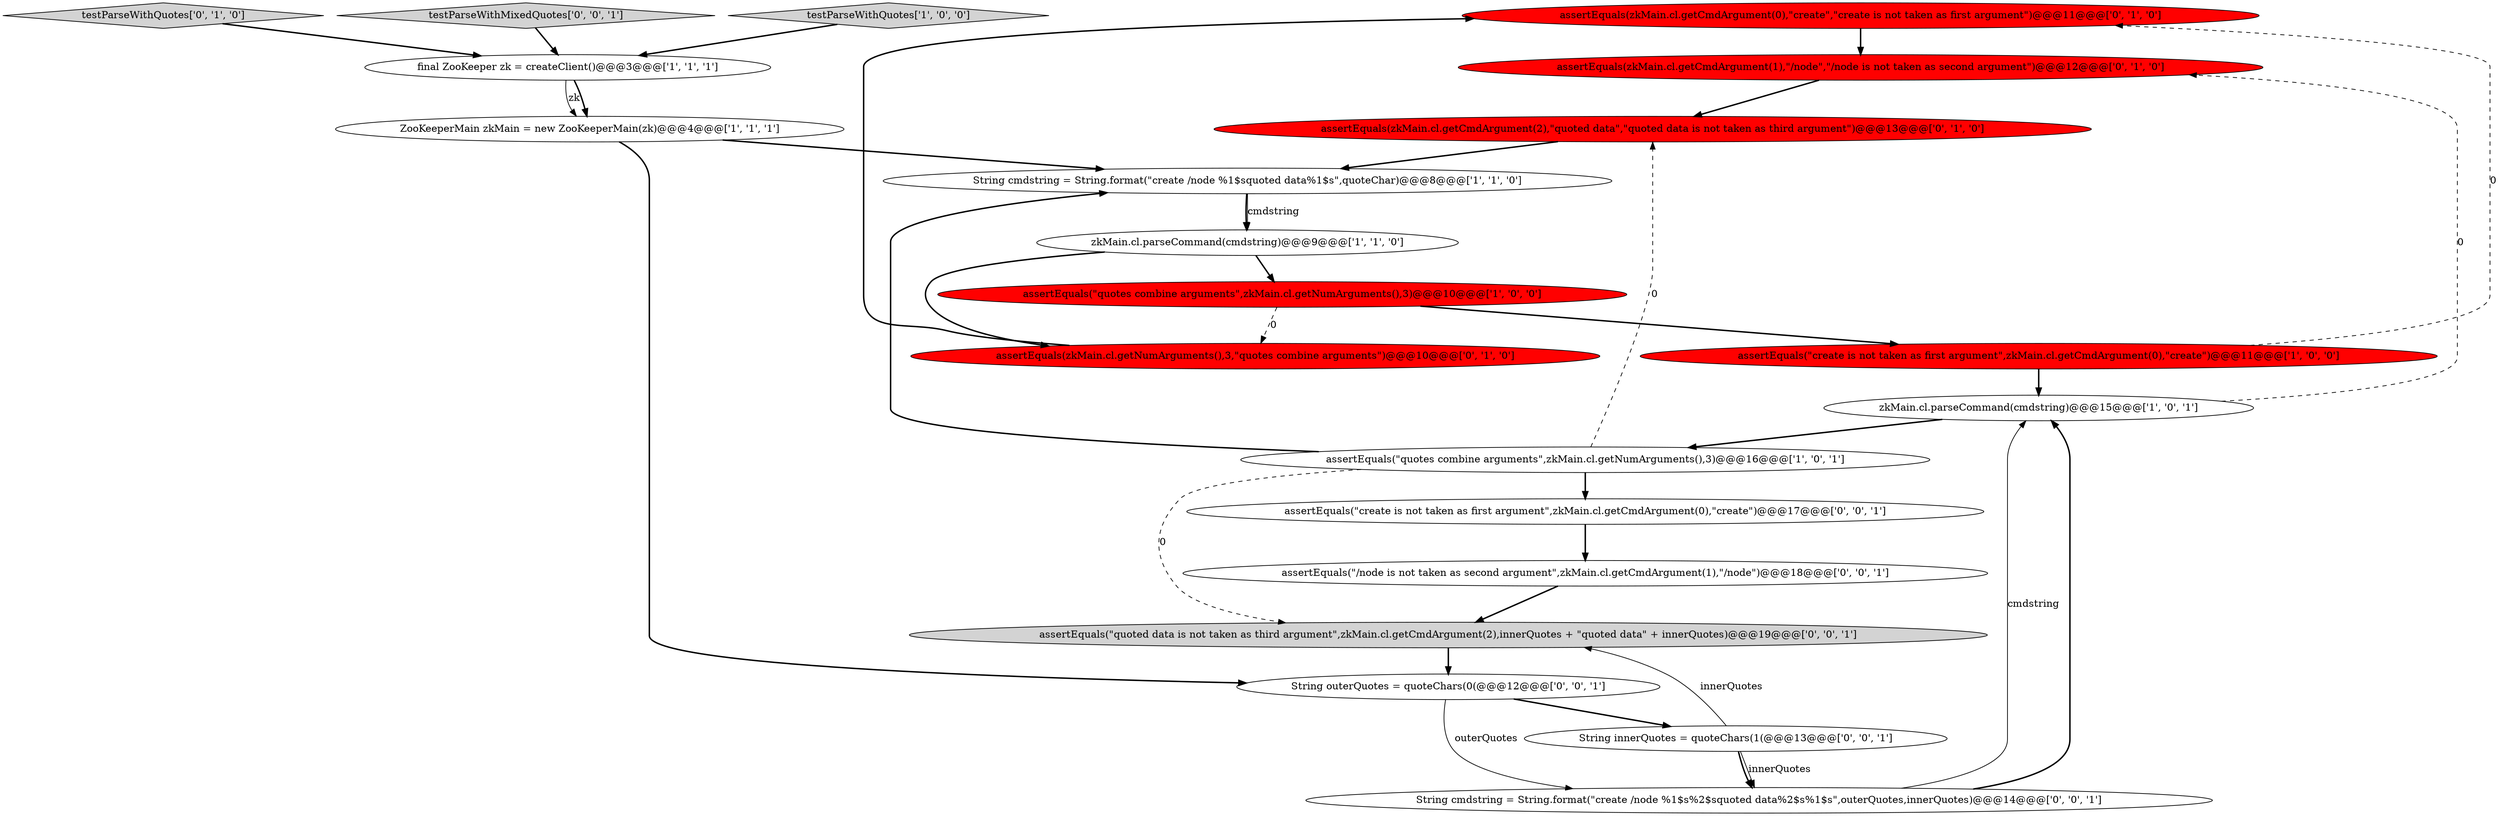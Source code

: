 digraph {
13 [style = filled, label = "assertEquals(zkMain.cl.getCmdArgument(0),\"create\",\"create is not taken as first argument\")@@@11@@@['0', '1', '0']", fillcolor = red, shape = ellipse image = "AAA1AAABBB2BBB"];
7 [style = filled, label = "final ZooKeeper zk = createClient()@@@3@@@['1', '1', '1']", fillcolor = white, shape = ellipse image = "AAA0AAABBB1BBB"];
3 [style = filled, label = "zkMain.cl.parseCommand(cmdstring)@@@15@@@['1', '0', '1']", fillcolor = white, shape = ellipse image = "AAA0AAABBB1BBB"];
2 [style = filled, label = "ZooKeeperMain zkMain = new ZooKeeperMain(zk)@@@4@@@['1', '1', '1']", fillcolor = white, shape = ellipse image = "AAA0AAABBB1BBB"];
14 [style = filled, label = "String outerQuotes = quoteChars(0(@@@12@@@['0', '0', '1']", fillcolor = white, shape = ellipse image = "AAA0AAABBB3BBB"];
10 [style = filled, label = "testParseWithQuotes['0', '1', '0']", fillcolor = lightgray, shape = diamond image = "AAA0AAABBB2BBB"];
16 [style = filled, label = "String innerQuotes = quoteChars(1(@@@13@@@['0', '0', '1']", fillcolor = white, shape = ellipse image = "AAA0AAABBB3BBB"];
4 [style = filled, label = "zkMain.cl.parseCommand(cmdstring)@@@9@@@['1', '1', '0']", fillcolor = white, shape = ellipse image = "AAA0AAABBB1BBB"];
6 [style = filled, label = "assertEquals(\"create is not taken as first argument\",zkMain.cl.getCmdArgument(0),\"create\")@@@11@@@['1', '0', '0']", fillcolor = red, shape = ellipse image = "AAA1AAABBB1BBB"];
9 [style = filled, label = "assertEquals(zkMain.cl.getCmdArgument(2),\"quoted data\",\"quoted data is not taken as third argument\")@@@13@@@['0', '1', '0']", fillcolor = red, shape = ellipse image = "AAA1AAABBB2BBB"];
11 [style = filled, label = "assertEquals(zkMain.cl.getCmdArgument(1),\"/node\",\"/node is not taken as second argument\")@@@12@@@['0', '1', '0']", fillcolor = red, shape = ellipse image = "AAA1AAABBB2BBB"];
18 [style = filled, label = "assertEquals(\"create is not taken as first argument\",zkMain.cl.getCmdArgument(0),\"create\")@@@17@@@['0', '0', '1']", fillcolor = white, shape = ellipse image = "AAA0AAABBB3BBB"];
5 [style = filled, label = "assertEquals(\"quotes combine arguments\",zkMain.cl.getNumArguments(),3)@@@10@@@['1', '0', '0']", fillcolor = red, shape = ellipse image = "AAA1AAABBB1BBB"];
0 [style = filled, label = "String cmdstring = String.format(\"create /node %1$squoted data%1$s\",quoteChar)@@@8@@@['1', '1', '0']", fillcolor = white, shape = ellipse image = "AAA0AAABBB1BBB"];
19 [style = filled, label = "testParseWithMixedQuotes['0', '0', '1']", fillcolor = lightgray, shape = diamond image = "AAA0AAABBB3BBB"];
17 [style = filled, label = "assertEquals(\"quoted data is not taken as third argument\",zkMain.cl.getCmdArgument(2),innerQuotes + \"quoted data\" + innerQuotes)@@@19@@@['0', '0', '1']", fillcolor = lightgray, shape = ellipse image = "AAA0AAABBB3BBB"];
20 [style = filled, label = "String cmdstring = String.format(\"create /node %1$s%2$squoted data%2$s%1$s\",outerQuotes,innerQuotes)@@@14@@@['0', '0', '1']", fillcolor = white, shape = ellipse image = "AAA0AAABBB3BBB"];
8 [style = filled, label = "testParseWithQuotes['1', '0', '0']", fillcolor = lightgray, shape = diamond image = "AAA0AAABBB1BBB"];
1 [style = filled, label = "assertEquals(\"quotes combine arguments\",zkMain.cl.getNumArguments(),3)@@@16@@@['1', '0', '1']", fillcolor = white, shape = ellipse image = "AAA0AAABBB1BBB"];
12 [style = filled, label = "assertEquals(zkMain.cl.getNumArguments(),3,\"quotes combine arguments\")@@@10@@@['0', '1', '0']", fillcolor = red, shape = ellipse image = "AAA1AAABBB2BBB"];
15 [style = filled, label = "assertEquals(\"/node is not taken as second argument\",zkMain.cl.getCmdArgument(1),\"/node\")@@@18@@@['0', '0', '1']", fillcolor = white, shape = ellipse image = "AAA0AAABBB3BBB"];
14->16 [style = bold, label=""];
6->3 [style = bold, label=""];
5->12 [style = dashed, label="0"];
9->0 [style = bold, label=""];
3->1 [style = bold, label=""];
18->15 [style = bold, label=""];
7->2 [style = solid, label="zk"];
1->9 [style = dashed, label="0"];
1->18 [style = bold, label=""];
16->20 [style = solid, label="innerQuotes"];
1->0 [style = bold, label=""];
20->3 [style = bold, label=""];
11->9 [style = bold, label=""];
13->11 [style = bold, label=""];
10->7 [style = bold, label=""];
8->7 [style = bold, label=""];
14->20 [style = solid, label="outerQuotes"];
12->13 [style = bold, label=""];
15->17 [style = bold, label=""];
2->0 [style = bold, label=""];
1->17 [style = dashed, label="0"];
6->13 [style = dashed, label="0"];
5->6 [style = bold, label=""];
0->4 [style = bold, label=""];
17->14 [style = bold, label=""];
7->2 [style = bold, label=""];
2->14 [style = bold, label=""];
4->12 [style = bold, label=""];
20->3 [style = solid, label="cmdstring"];
0->4 [style = solid, label="cmdstring"];
16->20 [style = bold, label=""];
4->5 [style = bold, label=""];
19->7 [style = bold, label=""];
3->11 [style = dashed, label="0"];
16->17 [style = solid, label="innerQuotes"];
}

